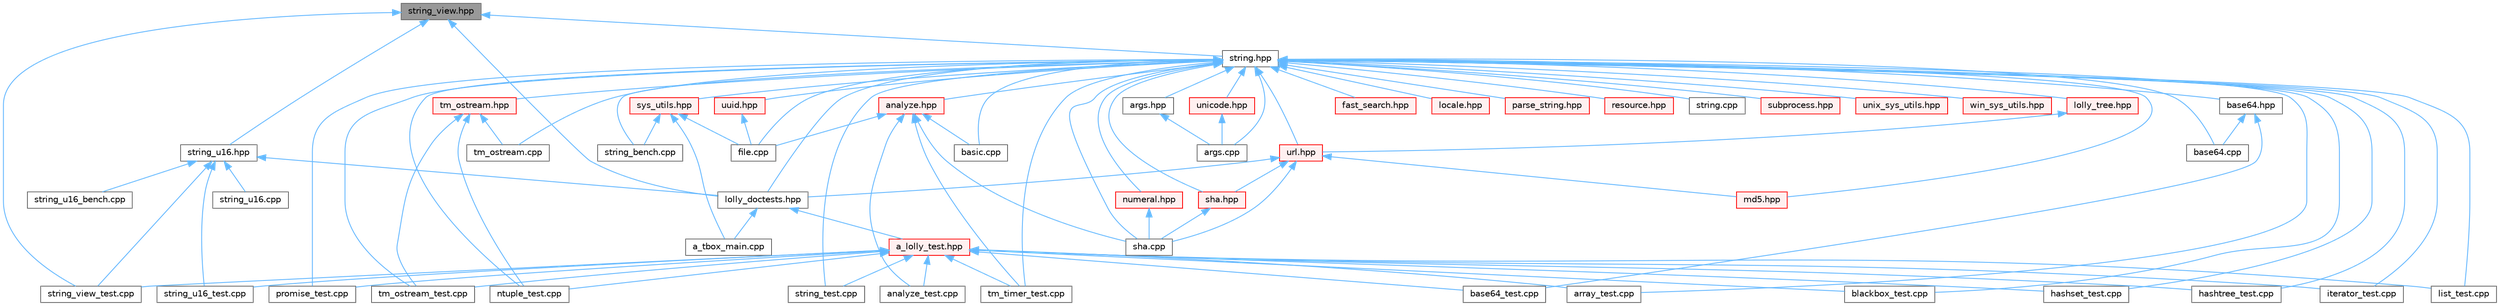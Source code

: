 digraph "string_view.hpp"
{
 // LATEX_PDF_SIZE
  bgcolor="transparent";
  edge [fontname=Helvetica,fontsize=10,labelfontname=Helvetica,labelfontsize=10];
  node [fontname=Helvetica,fontsize=10,shape=box,height=0.2,width=0.4];
  Node1 [id="Node000001",label="string_view.hpp",height=0.2,width=0.4,color="gray40", fillcolor="grey60", style="filled", fontcolor="black",tooltip=" "];
  Node1 -> Node2 [id="edge1_Node000001_Node000002",dir="back",color="steelblue1",style="solid",tooltip=" "];
  Node2 [id="Node000002",label="lolly_doctests.hpp",height=0.2,width=0.4,color="grey40", fillcolor="white", style="filled",URL="$lolly__doctests_8hpp.html",tooltip=" "];
  Node2 -> Node3 [id="edge2_Node000002_Node000003",dir="back",color="steelblue1",style="solid",tooltip=" "];
  Node3 [id="Node000003",label="a_lolly_test.hpp",height=0.2,width=0.4,color="red", fillcolor="#FFF0F0", style="filled",URL="$a__lolly__test_8hpp.html",tooltip=" "];
  Node3 -> Node4 [id="edge3_Node000003_Node000004",dir="back",color="steelblue1",style="solid",tooltip=" "];
  Node4 [id="Node000004",label="analyze_test.cpp",height=0.2,width=0.4,color="grey40", fillcolor="white", style="filled",URL="$analyze__test_8cpp.html",tooltip=" "];
  Node3 -> Node5 [id="edge4_Node000003_Node000005",dir="back",color="steelblue1",style="solid",tooltip=" "];
  Node5 [id="Node000005",label="array_test.cpp",height=0.2,width=0.4,color="grey40", fillcolor="white", style="filled",URL="$array__test_8cpp.html",tooltip=" "];
  Node3 -> Node6 [id="edge5_Node000003_Node000006",dir="back",color="steelblue1",style="solid",tooltip=" "];
  Node6 [id="Node000006",label="base64_test.cpp",height=0.2,width=0.4,color="grey40", fillcolor="white", style="filled",URL="$base64__test_8cpp.html",tooltip=" "];
  Node3 -> Node7 [id="edge6_Node000003_Node000007",dir="back",color="steelblue1",style="solid",tooltip=" "];
  Node7 [id="Node000007",label="blackbox_test.cpp",height=0.2,width=0.4,color="grey40", fillcolor="white", style="filled",URL="$blackbox__test_8cpp.html",tooltip=" "];
  Node3 -> Node14 [id="edge7_Node000003_Node000014",dir="back",color="steelblue1",style="solid",tooltip=" "];
  Node14 [id="Node000014",label="hashset_test.cpp",height=0.2,width=0.4,color="grey40", fillcolor="white", style="filled",URL="$hashset__test_8cpp.html",tooltip=" "];
  Node3 -> Node15 [id="edge8_Node000003_Node000015",dir="back",color="steelblue1",style="solid",tooltip=" "];
  Node15 [id="Node000015",label="hashtree_test.cpp",height=0.2,width=0.4,color="grey40", fillcolor="white", style="filled",URL="$hashtree__test_8cpp.html",tooltip=" "];
  Node3 -> Node17 [id="edge9_Node000003_Node000017",dir="back",color="steelblue1",style="solid",tooltip=" "];
  Node17 [id="Node000017",label="iterator_test.cpp",height=0.2,width=0.4,color="grey40", fillcolor="white", style="filled",URL="$iterator__test_8cpp.html",tooltip=" "];
  Node3 -> Node18 [id="edge10_Node000003_Node000018",dir="back",color="steelblue1",style="solid",tooltip=" "];
  Node18 [id="Node000018",label="list_test.cpp",height=0.2,width=0.4,color="grey40", fillcolor="white", style="filled",URL="$list__test_8cpp.html",tooltip=" "];
  Node3 -> Node20 [id="edge11_Node000003_Node000020",dir="back",color="steelblue1",style="solid",tooltip=" "];
  Node20 [id="Node000020",label="ntuple_test.cpp",height=0.2,width=0.4,color="grey40", fillcolor="white", style="filled",URL="$ntuple__test_8cpp.html",tooltip=" "];
  Node3 -> Node23 [id="edge12_Node000003_Node000023",dir="back",color="steelblue1",style="solid",tooltip=" "];
  Node23 [id="Node000023",label="promise_test.cpp",height=0.2,width=0.4,color="grey40", fillcolor="white", style="filled",URL="$promise__test_8cpp.html",tooltip=" "];
  Node3 -> Node27 [id="edge13_Node000003_Node000027",dir="back",color="steelblue1",style="solid",tooltip=" "];
  Node27 [id="Node000027",label="string_test.cpp",height=0.2,width=0.4,color="grey40", fillcolor="white", style="filled",URL="$string__test_8cpp.html",tooltip=" "];
  Node3 -> Node28 [id="edge14_Node000003_Node000028",dir="back",color="steelblue1",style="solid",tooltip=" "];
  Node28 [id="Node000028",label="string_u16_test.cpp",height=0.2,width=0.4,color="grey40", fillcolor="white", style="filled",URL="$string__u16__test_8cpp.html",tooltip=" "];
  Node3 -> Node29 [id="edge15_Node000003_Node000029",dir="back",color="steelblue1",style="solid",tooltip=" "];
  Node29 [id="Node000029",label="string_view_test.cpp",height=0.2,width=0.4,color="grey40", fillcolor="white", style="filled",URL="$string__view__test_8cpp.html",tooltip=" "];
  Node3 -> Node32 [id="edge16_Node000003_Node000032",dir="back",color="steelblue1",style="solid",tooltip=" "];
  Node32 [id="Node000032",label="tm_ostream_test.cpp",height=0.2,width=0.4,color="grey40", fillcolor="white", style="filled",URL="$tm__ostream__test_8cpp.html",tooltip=" "];
  Node3 -> Node33 [id="edge17_Node000003_Node000033",dir="back",color="steelblue1",style="solid",tooltip=" "];
  Node33 [id="Node000033",label="tm_timer_test.cpp",height=0.2,width=0.4,color="grey40", fillcolor="white", style="filled",URL="$tm__timer__test_8cpp.html",tooltip=" "];
  Node2 -> Node36 [id="edge18_Node000002_Node000036",dir="back",color="steelblue1",style="solid",tooltip=" "];
  Node36 [id="Node000036",label="a_tbox_main.cpp",height=0.2,width=0.4,color="grey40", fillcolor="white", style="filled",URL="$a__tbox__main_8cpp.html",tooltip=" "];
  Node1 -> Node37 [id="edge19_Node000001_Node000037",dir="back",color="steelblue1",style="solid",tooltip=" "];
  Node37 [id="Node000037",label="string.hpp",height=0.2,width=0.4,color="grey40", fillcolor="white", style="filled",URL="$string_8hpp.html",tooltip=" "];
  Node37 -> Node38 [id="edge20_Node000037_Node000038",dir="back",color="steelblue1",style="solid",tooltip=" "];
  Node38 [id="Node000038",label="analyze.hpp",height=0.2,width=0.4,color="red", fillcolor="#FFF0F0", style="filled",URL="$analyze_8hpp.html",tooltip=" "];
  Node38 -> Node4 [id="edge21_Node000038_Node000004",dir="back",color="steelblue1",style="solid",tooltip=" "];
  Node38 -> Node41 [id="edge22_Node000038_Node000041",dir="back",color="steelblue1",style="solid",tooltip=" "];
  Node41 [id="Node000041",label="basic.cpp",height=0.2,width=0.4,color="grey40", fillcolor="white", style="filled",URL="$basic_8cpp.html",tooltip=" "];
  Node38 -> Node43 [id="edge23_Node000038_Node000043",dir="back",color="steelblue1",style="solid",tooltip=" "];
  Node43 [id="Node000043",label="file.cpp",height=0.2,width=0.4,color="grey40", fillcolor="white", style="filled",URL="$file_8cpp.html",tooltip=" "];
  Node38 -> Node49 [id="edge24_Node000038_Node000049",dir="back",color="steelblue1",style="solid",tooltip=" "];
  Node49 [id="Node000049",label="sha.cpp",height=0.2,width=0.4,color="grey40", fillcolor="white", style="filled",URL="$sha_8cpp.html",tooltip=" "];
  Node38 -> Node33 [id="edge25_Node000038_Node000033",dir="back",color="steelblue1",style="solid",tooltip=" "];
  Node37 -> Node53 [id="edge26_Node000037_Node000053",dir="back",color="steelblue1",style="solid",tooltip=" "];
  Node53 [id="Node000053",label="args.cpp",height=0.2,width=0.4,color="grey40", fillcolor="white", style="filled",URL="$args_8cpp.html",tooltip=" "];
  Node37 -> Node54 [id="edge27_Node000037_Node000054",dir="back",color="steelblue1",style="solid",tooltip=" "];
  Node54 [id="Node000054",label="args.hpp",height=0.2,width=0.4,color="grey40", fillcolor="white", style="filled",URL="$args_8hpp.html",tooltip=" "];
  Node54 -> Node53 [id="edge28_Node000054_Node000053",dir="back",color="steelblue1",style="solid",tooltip=" "];
  Node37 -> Node5 [id="edge29_Node000037_Node000005",dir="back",color="steelblue1",style="solid",tooltip=" "];
  Node37 -> Node55 [id="edge30_Node000037_Node000055",dir="back",color="steelblue1",style="solid",tooltip=" "];
  Node55 [id="Node000055",label="base64.cpp",height=0.2,width=0.4,color="grey40", fillcolor="white", style="filled",URL="$base64_8cpp.html",tooltip=" "];
  Node37 -> Node56 [id="edge31_Node000037_Node000056",dir="back",color="steelblue1",style="solid",tooltip=" "];
  Node56 [id="Node000056",label="base64.hpp",height=0.2,width=0.4,color="grey40", fillcolor="white", style="filled",URL="$base64_8hpp.html",tooltip=" "];
  Node56 -> Node55 [id="edge32_Node000056_Node000055",dir="back",color="steelblue1",style="solid",tooltip=" "];
  Node56 -> Node6 [id="edge33_Node000056_Node000006",dir="back",color="steelblue1",style="solid",tooltip=" "];
  Node37 -> Node41 [id="edge34_Node000037_Node000041",dir="back",color="steelblue1",style="solid",tooltip=" "];
  Node37 -> Node7 [id="edge35_Node000037_Node000007",dir="back",color="steelblue1",style="solid",tooltip=" "];
  Node37 -> Node57 [id="edge36_Node000037_Node000057",dir="back",color="steelblue1",style="solid",tooltip=" "];
  Node57 [id="Node000057",label="fast_search.hpp",height=0.2,width=0.4,color="red", fillcolor="#FFF0F0", style="filled",URL="$fast__search_8hpp.html",tooltip=" "];
  Node37 -> Node43 [id="edge37_Node000037_Node000043",dir="back",color="steelblue1",style="solid",tooltip=" "];
  Node37 -> Node14 [id="edge38_Node000037_Node000014",dir="back",color="steelblue1",style="solid",tooltip=" "];
  Node37 -> Node15 [id="edge39_Node000037_Node000015",dir="back",color="steelblue1",style="solid",tooltip=" "];
  Node37 -> Node17 [id="edge40_Node000037_Node000017",dir="back",color="steelblue1",style="solid",tooltip=" "];
  Node37 -> Node18 [id="edge41_Node000037_Node000018",dir="back",color="steelblue1",style="solid",tooltip=" "];
  Node37 -> Node58 [id="edge42_Node000037_Node000058",dir="back",color="steelblue1",style="solid",tooltip=" "];
  Node58 [id="Node000058",label="locale.hpp",height=0.2,width=0.4,color="red", fillcolor="#FFF0F0", style="filled",URL="$locale_8hpp.html",tooltip=" "];
  Node37 -> Node2 [id="edge43_Node000037_Node000002",dir="back",color="steelblue1",style="solid",tooltip=" "];
  Node37 -> Node59 [id="edge44_Node000037_Node000059",dir="back",color="steelblue1",style="solid",tooltip=" "];
  Node59 [id="Node000059",label="lolly_tree.hpp",height=0.2,width=0.4,color="red", fillcolor="#FFF0F0", style="filled",URL="$lolly__tree_8hpp.html",tooltip=" "];
  Node59 -> Node62 [id="edge45_Node000059_Node000062",dir="back",color="steelblue1",style="solid",tooltip=" "];
  Node62 [id="Node000062",label="url.hpp",height=0.2,width=0.4,color="red", fillcolor="#FFF0F0", style="filled",URL="$url_8hpp.html",tooltip=" "];
  Node62 -> Node2 [id="edge46_Node000062_Node000002",dir="back",color="steelblue1",style="solid",tooltip=" "];
  Node62 -> Node70 [id="edge47_Node000062_Node000070",dir="back",color="steelblue1",style="solid",tooltip=" "];
  Node70 [id="Node000070",label="md5.hpp",height=0.2,width=0.4,color="red", fillcolor="#FFF0F0", style="filled",URL="$md5_8hpp.html",tooltip=" "];
  Node62 -> Node49 [id="edge48_Node000062_Node000049",dir="back",color="steelblue1",style="solid",tooltip=" "];
  Node62 -> Node71 [id="edge49_Node000062_Node000071",dir="back",color="steelblue1",style="solid",tooltip=" "];
  Node71 [id="Node000071",label="sha.hpp",height=0.2,width=0.4,color="red", fillcolor="#FFF0F0", style="filled",URL="$sha_8hpp.html",tooltip=" "];
  Node71 -> Node49 [id="edge50_Node000071_Node000049",dir="back",color="steelblue1",style="solid",tooltip=" "];
  Node37 -> Node70 [id="edge51_Node000037_Node000070",dir="back",color="steelblue1",style="solid",tooltip=" "];
  Node37 -> Node20 [id="edge52_Node000037_Node000020",dir="back",color="steelblue1",style="solid",tooltip=" "];
  Node37 -> Node77 [id="edge53_Node000037_Node000077",dir="back",color="steelblue1",style="solid",tooltip=" "];
  Node77 [id="Node000077",label="numeral.hpp",height=0.2,width=0.4,color="red", fillcolor="#FFF0F0", style="filled",URL="$numeral_8hpp.html",tooltip=" "];
  Node77 -> Node49 [id="edge54_Node000077_Node000049",dir="back",color="steelblue1",style="solid",tooltip=" "];
  Node37 -> Node78 [id="edge55_Node000037_Node000078",dir="back",color="steelblue1",style="solid",tooltip=" "];
  Node78 [id="Node000078",label="parse_string.hpp",height=0.2,width=0.4,color="red", fillcolor="#FFF0F0", style="filled",URL="$parse__string_8hpp.html",tooltip=" "];
  Node37 -> Node23 [id="edge56_Node000037_Node000023",dir="back",color="steelblue1",style="solid",tooltip=" "];
  Node37 -> Node79 [id="edge57_Node000037_Node000079",dir="back",color="steelblue1",style="solid",tooltip=" "];
  Node79 [id="Node000079",label="resource.hpp",height=0.2,width=0.4,color="red", fillcolor="#FFF0F0", style="filled",URL="$resource_8hpp.html",tooltip=" "];
  Node37 -> Node49 [id="edge58_Node000037_Node000049",dir="back",color="steelblue1",style="solid",tooltip=" "];
  Node37 -> Node71 [id="edge59_Node000037_Node000071",dir="back",color="steelblue1",style="solid",tooltip=" "];
  Node37 -> Node80 [id="edge60_Node000037_Node000080",dir="back",color="steelblue1",style="solid",tooltip=" "];
  Node80 [id="Node000080",label="string.cpp",height=0.2,width=0.4,color="grey40", fillcolor="white", style="filled",URL="$string_8cpp.html",tooltip=" "];
  Node37 -> Node81 [id="edge61_Node000037_Node000081",dir="back",color="steelblue1",style="solid",tooltip=" "];
  Node81 [id="Node000081",label="string_bench.cpp",height=0.2,width=0.4,color="grey40", fillcolor="white", style="filled",URL="$string__bench_8cpp.html",tooltip=" "];
  Node37 -> Node27 [id="edge62_Node000037_Node000027",dir="back",color="steelblue1",style="solid",tooltip=" "];
  Node37 -> Node82 [id="edge63_Node000037_Node000082",dir="back",color="steelblue1",style="solid",tooltip=" "];
  Node82 [id="Node000082",label="subprocess.hpp",height=0.2,width=0.4,color="red", fillcolor="#FFF0F0", style="filled",URL="$subprocess_8hpp.html",tooltip=" "];
  Node37 -> Node84 [id="edge64_Node000037_Node000084",dir="back",color="steelblue1",style="solid",tooltip=" "];
  Node84 [id="Node000084",label="sys_utils.hpp",height=0.2,width=0.4,color="red", fillcolor="#FFF0F0", style="filled",URL="$sys__utils_8hpp.html",tooltip=" "];
  Node84 -> Node36 [id="edge65_Node000084_Node000036",dir="back",color="steelblue1",style="solid",tooltip=" "];
  Node84 -> Node43 [id="edge66_Node000084_Node000043",dir="back",color="steelblue1",style="solid",tooltip=" "];
  Node84 -> Node81 [id="edge67_Node000084_Node000081",dir="back",color="steelblue1",style="solid",tooltip=" "];
  Node37 -> Node87 [id="edge68_Node000037_Node000087",dir="back",color="steelblue1",style="solid",tooltip=" "];
  Node87 [id="Node000087",label="tm_ostream.cpp",height=0.2,width=0.4,color="grey40", fillcolor="white", style="filled",URL="$tm__ostream_8cpp.html",tooltip=" "];
  Node37 -> Node88 [id="edge69_Node000037_Node000088",dir="back",color="steelblue1",style="solid",tooltip=" "];
  Node88 [id="Node000088",label="tm_ostream.hpp",height=0.2,width=0.4,color="red", fillcolor="#FFF0F0", style="filled",URL="$tm__ostream_8hpp.html",tooltip=" "];
  Node88 -> Node20 [id="edge70_Node000088_Node000020",dir="back",color="steelblue1",style="solid",tooltip=" "];
  Node88 -> Node87 [id="edge71_Node000088_Node000087",dir="back",color="steelblue1",style="solid",tooltip=" "];
  Node88 -> Node32 [id="edge72_Node000088_Node000032",dir="back",color="steelblue1",style="solid",tooltip=" "];
  Node37 -> Node32 [id="edge73_Node000037_Node000032",dir="back",color="steelblue1",style="solid",tooltip=" "];
  Node37 -> Node33 [id="edge74_Node000037_Node000033",dir="back",color="steelblue1",style="solid",tooltip=" "];
  Node37 -> Node124 [id="edge75_Node000037_Node000124",dir="back",color="steelblue1",style="solid",tooltip=" "];
  Node124 [id="Node000124",label="unicode.hpp",height=0.2,width=0.4,color="red", fillcolor="#FFF0F0", style="filled",URL="$unicode_8hpp.html",tooltip=" "];
  Node124 -> Node53 [id="edge76_Node000124_Node000053",dir="back",color="steelblue1",style="solid",tooltip=" "];
  Node37 -> Node97 [id="edge77_Node000037_Node000097",dir="back",color="steelblue1",style="solid",tooltip=" "];
  Node97 [id="Node000097",label="unix_sys_utils.hpp",height=0.2,width=0.4,color="red", fillcolor="#FFF0F0", style="filled",URL="$unix__sys__utils_8hpp.html",tooltip=" "];
  Node37 -> Node62 [id="edge78_Node000037_Node000062",dir="back",color="steelblue1",style="solid",tooltip=" "];
  Node37 -> Node126 [id="edge79_Node000037_Node000126",dir="back",color="steelblue1",style="solid",tooltip=" "];
  Node126 [id="Node000126",label="uuid.hpp",height=0.2,width=0.4,color="red", fillcolor="#FFF0F0", style="filled",URL="$uuid_8hpp.html",tooltip=" "];
  Node126 -> Node43 [id="edge80_Node000126_Node000043",dir="back",color="steelblue1",style="solid",tooltip=" "];
  Node37 -> Node98 [id="edge81_Node000037_Node000098",dir="back",color="steelblue1",style="solid",tooltip=" "];
  Node98 [id="Node000098",label="win_sys_utils.hpp",height=0.2,width=0.4,color="red", fillcolor="#FFF0F0", style="filled",URL="$win__sys__utils_8hpp.html",tooltip=" "];
  Node1 -> Node127 [id="edge82_Node000001_Node000127",dir="back",color="steelblue1",style="solid",tooltip=" "];
  Node127 [id="Node000127",label="string_u16.hpp",height=0.2,width=0.4,color="grey40", fillcolor="white", style="filled",URL="$string__u16_8hpp.html",tooltip=" "];
  Node127 -> Node2 [id="edge83_Node000127_Node000002",dir="back",color="steelblue1",style="solid",tooltip=" "];
  Node127 -> Node128 [id="edge84_Node000127_Node000128",dir="back",color="steelblue1",style="solid",tooltip=" "];
  Node128 [id="Node000128",label="string_u16.cpp",height=0.2,width=0.4,color="grey40", fillcolor="white", style="filled",URL="$string__u16_8cpp.html",tooltip=" "];
  Node127 -> Node129 [id="edge85_Node000127_Node000129",dir="back",color="steelblue1",style="solid",tooltip=" "];
  Node129 [id="Node000129",label="string_u16_bench.cpp",height=0.2,width=0.4,color="grey40", fillcolor="white", style="filled",URL="$string__u16__bench_8cpp.html",tooltip=" "];
  Node127 -> Node28 [id="edge86_Node000127_Node000028",dir="back",color="steelblue1",style="solid",tooltip=" "];
  Node127 -> Node29 [id="edge87_Node000127_Node000029",dir="back",color="steelblue1",style="solid",tooltip=" "];
  Node1 -> Node29 [id="edge88_Node000001_Node000029",dir="back",color="steelblue1",style="solid",tooltip=" "];
}
